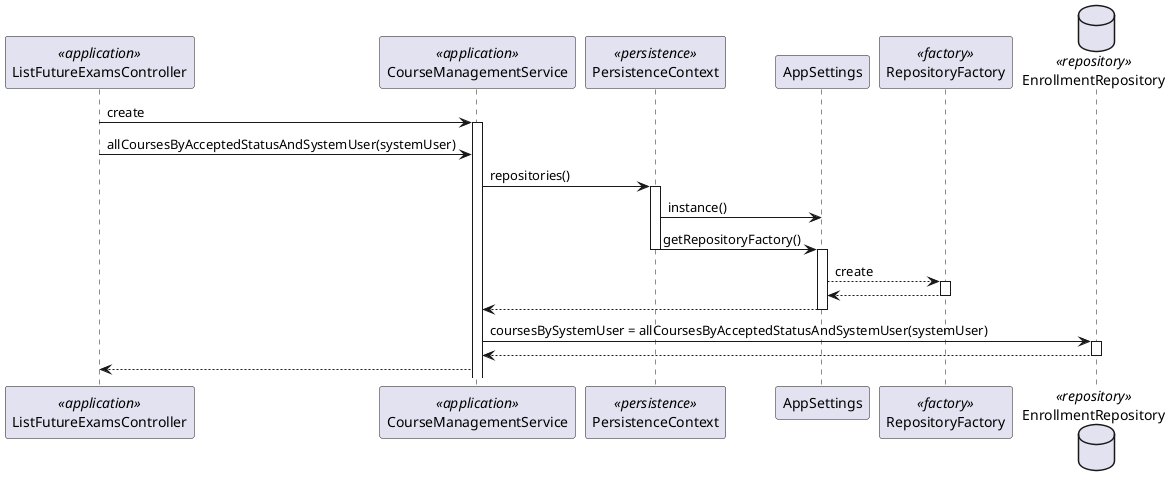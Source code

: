 @startuml
'http://plantuml.com/skinparam.html
skinparam handwritten false
skinparam packageStyle rect
skinparam defaultFontName FG Virgil
skinparam shadowing false


participant ListFutureExamsController as Controller <<application>>
participant CourseManagementService as courseSvc <<application>>
participant PersistenceContext as Persistence <<persistence>>
participant AppSettings as set
participant RepositoryFactory as Factory <<factory>>
database EnrollmentRepository as Repository <<repository>>


Controller -> courseSvc : create
activate courseSvc
Controller -> courseSvc : allCoursesByAcceptedStatusAndSystemUser(systemUser)
courseSvc   -> Persistence : repositories()
activate Persistence
Persistence -> set: instance()
Persistence -> set: getRepositoryFactory()
deactivate Persistence
activate set
set --> Factory: create
activate Factory
Factory --> set
deactivate Factory
set --> courseSvc
deactivate set

courseSvc -> Repository: coursesBySystemUser = allCoursesByAcceptedStatusAndSystemUser(systemUser)
activate Repository
Repository --> courseSvc
deactivate Repository
courseSvc --> Controller
deactivate Controller

@enduml
